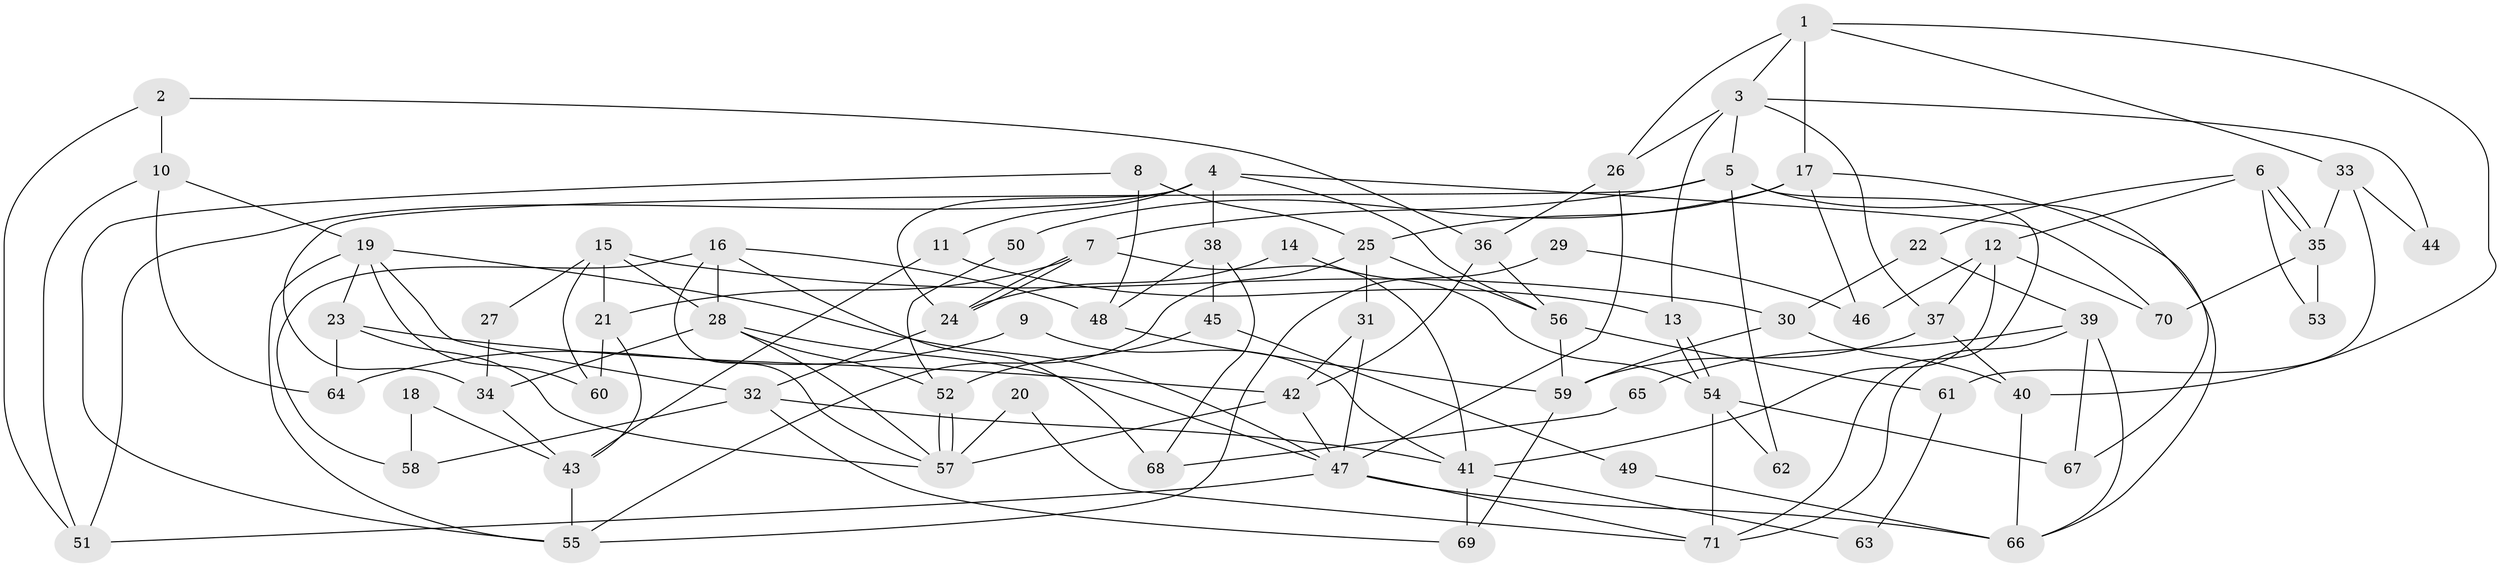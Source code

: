 // coarse degree distribution, {6: 0.08163265306122448, 9: 0.04081632653061224, 4: 0.20408163265306123, 5: 0.24489795918367346, 2: 0.16326530612244897, 3: 0.22448979591836735, 8: 0.02040816326530612, 7: 0.02040816326530612}
// Generated by graph-tools (version 1.1) at 2025/55/03/04/25 21:55:26]
// undirected, 71 vertices, 142 edges
graph export_dot {
graph [start="1"]
  node [color=gray90,style=filled];
  1;
  2;
  3;
  4;
  5;
  6;
  7;
  8;
  9;
  10;
  11;
  12;
  13;
  14;
  15;
  16;
  17;
  18;
  19;
  20;
  21;
  22;
  23;
  24;
  25;
  26;
  27;
  28;
  29;
  30;
  31;
  32;
  33;
  34;
  35;
  36;
  37;
  38;
  39;
  40;
  41;
  42;
  43;
  44;
  45;
  46;
  47;
  48;
  49;
  50;
  51;
  52;
  53;
  54;
  55;
  56;
  57;
  58;
  59;
  60;
  61;
  62;
  63;
  64;
  65;
  66;
  67;
  68;
  69;
  70;
  71;
  1 -- 40;
  1 -- 26;
  1 -- 3;
  1 -- 17;
  1 -- 33;
  2 -- 36;
  2 -- 10;
  2 -- 51;
  3 -- 26;
  3 -- 5;
  3 -- 13;
  3 -- 37;
  3 -- 44;
  4 -- 56;
  4 -- 11;
  4 -- 24;
  4 -- 38;
  4 -- 51;
  4 -- 70;
  5 -- 7;
  5 -- 34;
  5 -- 62;
  5 -- 66;
  5 -- 71;
  6 -- 22;
  6 -- 35;
  6 -- 35;
  6 -- 12;
  6 -- 53;
  7 -- 24;
  7 -- 24;
  7 -- 21;
  7 -- 41;
  8 -- 55;
  8 -- 25;
  8 -- 48;
  9 -- 41;
  9 -- 64;
  10 -- 51;
  10 -- 19;
  10 -- 64;
  11 -- 13;
  11 -- 43;
  12 -- 41;
  12 -- 37;
  12 -- 46;
  12 -- 70;
  13 -- 54;
  13 -- 54;
  14 -- 54;
  14 -- 24;
  15 -- 28;
  15 -- 30;
  15 -- 21;
  15 -- 27;
  15 -- 60;
  16 -- 48;
  16 -- 28;
  16 -- 57;
  16 -- 58;
  16 -- 68;
  17 -- 67;
  17 -- 25;
  17 -- 46;
  17 -- 50;
  18 -- 58;
  18 -- 43;
  19 -- 47;
  19 -- 23;
  19 -- 32;
  19 -- 55;
  19 -- 60;
  20 -- 71;
  20 -- 57;
  21 -- 60;
  21 -- 43;
  22 -- 30;
  22 -- 39;
  23 -- 42;
  23 -- 57;
  23 -- 64;
  24 -- 32;
  25 -- 55;
  25 -- 31;
  25 -- 56;
  26 -- 36;
  26 -- 47;
  27 -- 34;
  28 -- 47;
  28 -- 57;
  28 -- 34;
  28 -- 52;
  29 -- 55;
  29 -- 46;
  30 -- 59;
  30 -- 40;
  31 -- 47;
  31 -- 42;
  32 -- 41;
  32 -- 58;
  32 -- 69;
  33 -- 35;
  33 -- 44;
  33 -- 61;
  34 -- 43;
  35 -- 70;
  35 -- 53;
  36 -- 42;
  36 -- 56;
  37 -- 40;
  37 -- 59;
  38 -- 48;
  38 -- 45;
  38 -- 68;
  39 -- 66;
  39 -- 71;
  39 -- 65;
  39 -- 67;
  40 -- 66;
  41 -- 63;
  41 -- 69;
  42 -- 57;
  42 -- 47;
  43 -- 55;
  45 -- 52;
  45 -- 49;
  47 -- 51;
  47 -- 66;
  47 -- 71;
  48 -- 59;
  49 -- 66;
  50 -- 52;
  52 -- 57;
  52 -- 57;
  54 -- 71;
  54 -- 62;
  54 -- 67;
  56 -- 59;
  56 -- 61;
  59 -- 69;
  61 -- 63;
  65 -- 68;
}
